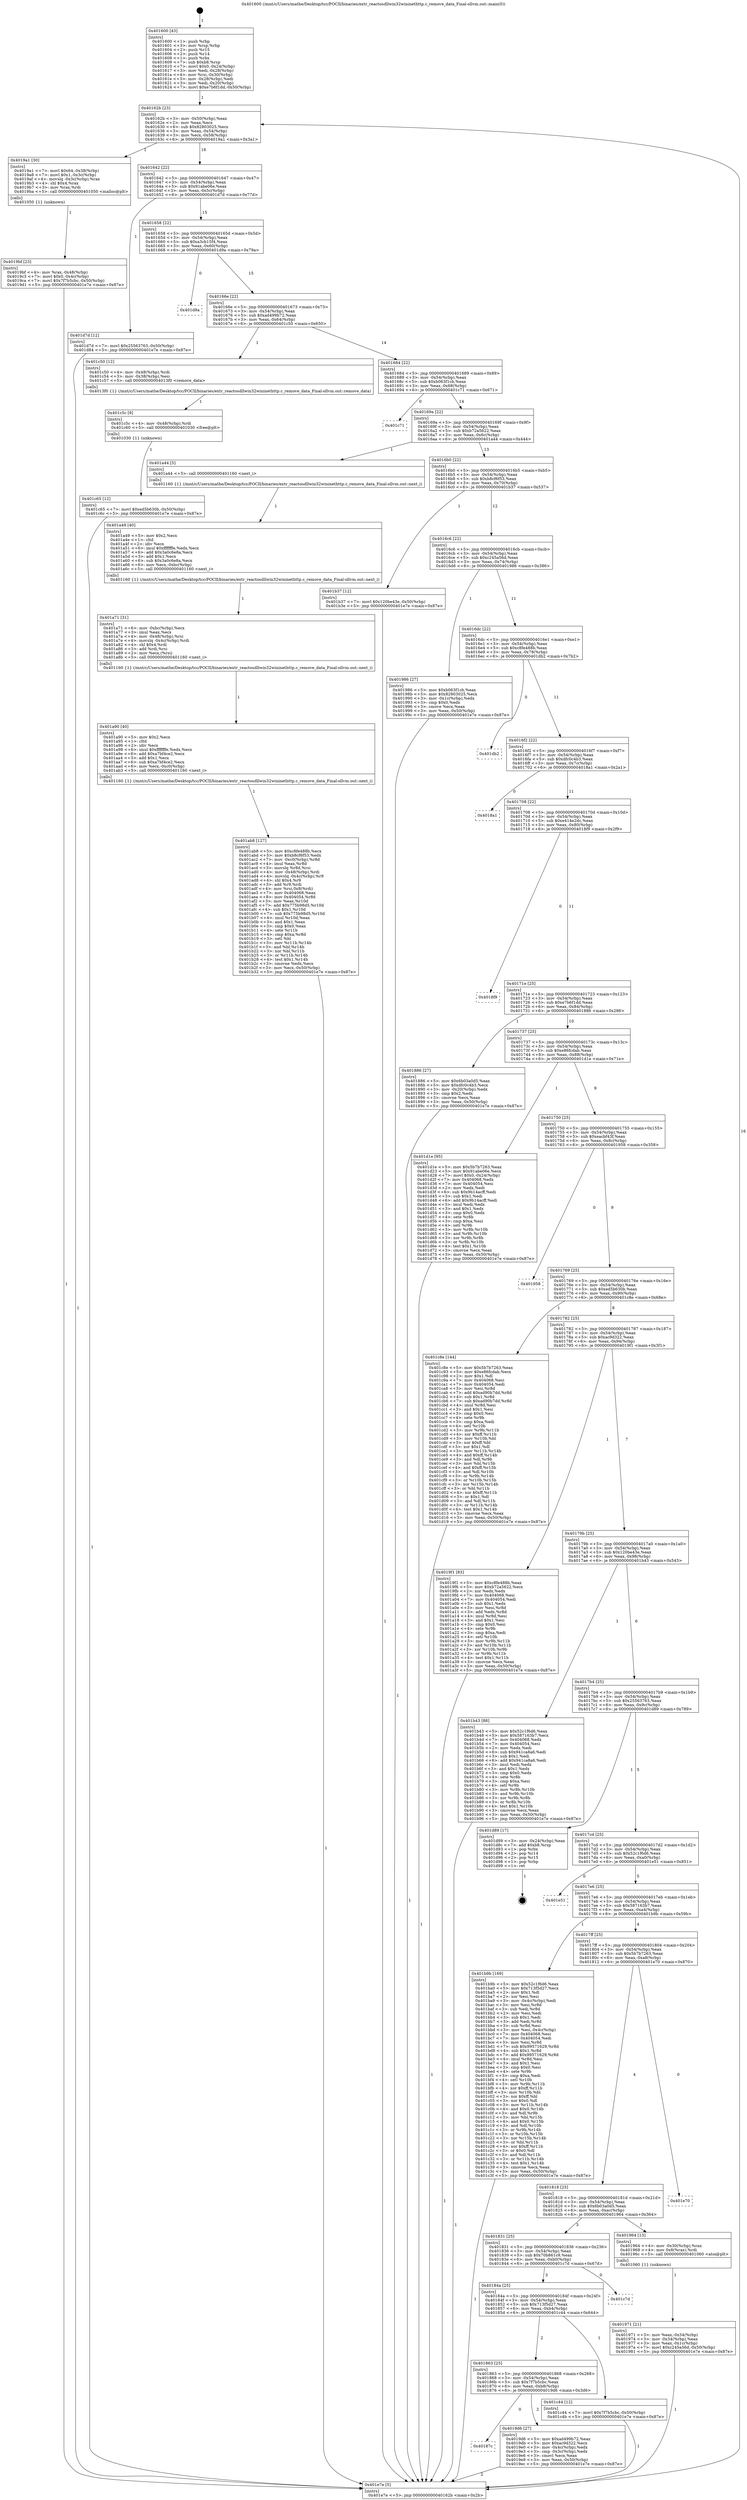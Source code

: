 digraph "0x401600" {
  label = "0x401600 (/mnt/c/Users/mathe/Desktop/tcc/POCII/binaries/extr_reactosdllwin32wininethttp.c_remove_data_Final-ollvm.out::main(0))"
  labelloc = "t"
  node[shape=record]

  Entry [label="",width=0.3,height=0.3,shape=circle,fillcolor=black,style=filled]
  "0x40162b" [label="{
     0x40162b [23]\l
     | [instrs]\l
     &nbsp;&nbsp;0x40162b \<+3\>: mov -0x50(%rbp),%eax\l
     &nbsp;&nbsp;0x40162e \<+2\>: mov %eax,%ecx\l
     &nbsp;&nbsp;0x401630 \<+6\>: sub $0x82803025,%ecx\l
     &nbsp;&nbsp;0x401636 \<+3\>: mov %eax,-0x54(%rbp)\l
     &nbsp;&nbsp;0x401639 \<+3\>: mov %ecx,-0x58(%rbp)\l
     &nbsp;&nbsp;0x40163c \<+6\>: je 00000000004019a1 \<main+0x3a1\>\l
  }"]
  "0x4019a1" [label="{
     0x4019a1 [30]\l
     | [instrs]\l
     &nbsp;&nbsp;0x4019a1 \<+7\>: movl $0x64,-0x38(%rbp)\l
     &nbsp;&nbsp;0x4019a8 \<+7\>: movl $0x1,-0x3c(%rbp)\l
     &nbsp;&nbsp;0x4019af \<+4\>: movslq -0x3c(%rbp),%rax\l
     &nbsp;&nbsp;0x4019b3 \<+4\>: shl $0x4,%rax\l
     &nbsp;&nbsp;0x4019b7 \<+3\>: mov %rax,%rdi\l
     &nbsp;&nbsp;0x4019ba \<+5\>: call 0000000000401050 \<malloc@plt\>\l
     | [calls]\l
     &nbsp;&nbsp;0x401050 \{1\} (unknown)\l
  }"]
  "0x401642" [label="{
     0x401642 [22]\l
     | [instrs]\l
     &nbsp;&nbsp;0x401642 \<+5\>: jmp 0000000000401647 \<main+0x47\>\l
     &nbsp;&nbsp;0x401647 \<+3\>: mov -0x54(%rbp),%eax\l
     &nbsp;&nbsp;0x40164a \<+5\>: sub $0x91abe06e,%eax\l
     &nbsp;&nbsp;0x40164f \<+3\>: mov %eax,-0x5c(%rbp)\l
     &nbsp;&nbsp;0x401652 \<+6\>: je 0000000000401d7d \<main+0x77d\>\l
  }"]
  Exit [label="",width=0.3,height=0.3,shape=circle,fillcolor=black,style=filled,peripheries=2]
  "0x401d7d" [label="{
     0x401d7d [12]\l
     | [instrs]\l
     &nbsp;&nbsp;0x401d7d \<+7\>: movl $0x25563763,-0x50(%rbp)\l
     &nbsp;&nbsp;0x401d84 \<+5\>: jmp 0000000000401e7e \<main+0x87e\>\l
  }"]
  "0x401658" [label="{
     0x401658 [22]\l
     | [instrs]\l
     &nbsp;&nbsp;0x401658 \<+5\>: jmp 000000000040165d \<main+0x5d\>\l
     &nbsp;&nbsp;0x40165d \<+3\>: mov -0x54(%rbp),%eax\l
     &nbsp;&nbsp;0x401660 \<+5\>: sub $0xa3cb15f4,%eax\l
     &nbsp;&nbsp;0x401665 \<+3\>: mov %eax,-0x60(%rbp)\l
     &nbsp;&nbsp;0x401668 \<+6\>: je 0000000000401d9a \<main+0x79a\>\l
  }"]
  "0x401c65" [label="{
     0x401c65 [12]\l
     | [instrs]\l
     &nbsp;&nbsp;0x401c65 \<+7\>: movl $0xed5b630b,-0x50(%rbp)\l
     &nbsp;&nbsp;0x401c6c \<+5\>: jmp 0000000000401e7e \<main+0x87e\>\l
  }"]
  "0x401d9a" [label="{
     0x401d9a\l
  }", style=dashed]
  "0x40166e" [label="{
     0x40166e [22]\l
     | [instrs]\l
     &nbsp;&nbsp;0x40166e \<+5\>: jmp 0000000000401673 \<main+0x73\>\l
     &nbsp;&nbsp;0x401673 \<+3\>: mov -0x54(%rbp),%eax\l
     &nbsp;&nbsp;0x401676 \<+5\>: sub $0xad499b72,%eax\l
     &nbsp;&nbsp;0x40167b \<+3\>: mov %eax,-0x64(%rbp)\l
     &nbsp;&nbsp;0x40167e \<+6\>: je 0000000000401c50 \<main+0x650\>\l
  }"]
  "0x401c5c" [label="{
     0x401c5c [9]\l
     | [instrs]\l
     &nbsp;&nbsp;0x401c5c \<+4\>: mov -0x48(%rbp),%rdi\l
     &nbsp;&nbsp;0x401c60 \<+5\>: call 0000000000401030 \<free@plt\>\l
     | [calls]\l
     &nbsp;&nbsp;0x401030 \{1\} (unknown)\l
  }"]
  "0x401c50" [label="{
     0x401c50 [12]\l
     | [instrs]\l
     &nbsp;&nbsp;0x401c50 \<+4\>: mov -0x48(%rbp),%rdi\l
     &nbsp;&nbsp;0x401c54 \<+3\>: mov -0x38(%rbp),%esi\l
     &nbsp;&nbsp;0x401c57 \<+5\>: call 00000000004013f0 \<remove_data\>\l
     | [calls]\l
     &nbsp;&nbsp;0x4013f0 \{1\} (/mnt/c/Users/mathe/Desktop/tcc/POCII/binaries/extr_reactosdllwin32wininethttp.c_remove_data_Final-ollvm.out::remove_data)\l
  }"]
  "0x401684" [label="{
     0x401684 [22]\l
     | [instrs]\l
     &nbsp;&nbsp;0x401684 \<+5\>: jmp 0000000000401689 \<main+0x89\>\l
     &nbsp;&nbsp;0x401689 \<+3\>: mov -0x54(%rbp),%eax\l
     &nbsp;&nbsp;0x40168c \<+5\>: sub $0xb063f1cb,%eax\l
     &nbsp;&nbsp;0x401691 \<+3\>: mov %eax,-0x68(%rbp)\l
     &nbsp;&nbsp;0x401694 \<+6\>: je 0000000000401c71 \<main+0x671\>\l
  }"]
  "0x401ab8" [label="{
     0x401ab8 [127]\l
     | [instrs]\l
     &nbsp;&nbsp;0x401ab8 \<+5\>: mov $0xc8fe488b,%ecx\l
     &nbsp;&nbsp;0x401abd \<+5\>: mov $0xb8cf6f53,%edx\l
     &nbsp;&nbsp;0x401ac2 \<+7\>: mov -0xc0(%rbp),%r8d\l
     &nbsp;&nbsp;0x401ac9 \<+4\>: imul %eax,%r8d\l
     &nbsp;&nbsp;0x401acd \<+3\>: movslq %r8d,%rsi\l
     &nbsp;&nbsp;0x401ad0 \<+4\>: mov -0x48(%rbp),%rdi\l
     &nbsp;&nbsp;0x401ad4 \<+4\>: movslq -0x4c(%rbp),%r9\l
     &nbsp;&nbsp;0x401ad8 \<+4\>: shl $0x4,%r9\l
     &nbsp;&nbsp;0x401adc \<+3\>: add %r9,%rdi\l
     &nbsp;&nbsp;0x401adf \<+4\>: mov %rsi,0x8(%rdi)\l
     &nbsp;&nbsp;0x401ae3 \<+7\>: mov 0x404068,%eax\l
     &nbsp;&nbsp;0x401aea \<+8\>: mov 0x404054,%r8d\l
     &nbsp;&nbsp;0x401af2 \<+3\>: mov %eax,%r10d\l
     &nbsp;&nbsp;0x401af5 \<+7\>: add $0x775b98d5,%r10d\l
     &nbsp;&nbsp;0x401afc \<+4\>: sub $0x1,%r10d\l
     &nbsp;&nbsp;0x401b00 \<+7\>: sub $0x775b98d5,%r10d\l
     &nbsp;&nbsp;0x401b07 \<+4\>: imul %r10d,%eax\l
     &nbsp;&nbsp;0x401b0b \<+3\>: and $0x1,%eax\l
     &nbsp;&nbsp;0x401b0e \<+3\>: cmp $0x0,%eax\l
     &nbsp;&nbsp;0x401b11 \<+4\>: sete %r11b\l
     &nbsp;&nbsp;0x401b15 \<+4\>: cmp $0xa,%r8d\l
     &nbsp;&nbsp;0x401b19 \<+3\>: setl %bl\l
     &nbsp;&nbsp;0x401b1c \<+3\>: mov %r11b,%r14b\l
     &nbsp;&nbsp;0x401b1f \<+3\>: and %bl,%r14b\l
     &nbsp;&nbsp;0x401b22 \<+3\>: xor %bl,%r11b\l
     &nbsp;&nbsp;0x401b25 \<+3\>: or %r11b,%r14b\l
     &nbsp;&nbsp;0x401b28 \<+4\>: test $0x1,%r14b\l
     &nbsp;&nbsp;0x401b2c \<+3\>: cmovne %edx,%ecx\l
     &nbsp;&nbsp;0x401b2f \<+3\>: mov %ecx,-0x50(%rbp)\l
     &nbsp;&nbsp;0x401b32 \<+5\>: jmp 0000000000401e7e \<main+0x87e\>\l
  }"]
  "0x401c71" [label="{
     0x401c71\l
  }", style=dashed]
  "0x40169a" [label="{
     0x40169a [22]\l
     | [instrs]\l
     &nbsp;&nbsp;0x40169a \<+5\>: jmp 000000000040169f \<main+0x9f\>\l
     &nbsp;&nbsp;0x40169f \<+3\>: mov -0x54(%rbp),%eax\l
     &nbsp;&nbsp;0x4016a2 \<+5\>: sub $0xb72a5622,%eax\l
     &nbsp;&nbsp;0x4016a7 \<+3\>: mov %eax,-0x6c(%rbp)\l
     &nbsp;&nbsp;0x4016aa \<+6\>: je 0000000000401a44 \<main+0x444\>\l
  }"]
  "0x401a90" [label="{
     0x401a90 [40]\l
     | [instrs]\l
     &nbsp;&nbsp;0x401a90 \<+5\>: mov $0x2,%ecx\l
     &nbsp;&nbsp;0x401a95 \<+1\>: cltd\l
     &nbsp;&nbsp;0x401a96 \<+2\>: idiv %ecx\l
     &nbsp;&nbsp;0x401a98 \<+6\>: imul $0xfffffffe,%edx,%ecx\l
     &nbsp;&nbsp;0x401a9e \<+6\>: add $0xa7bf4ce2,%ecx\l
     &nbsp;&nbsp;0x401aa4 \<+3\>: add $0x1,%ecx\l
     &nbsp;&nbsp;0x401aa7 \<+6\>: sub $0xa7bf4ce2,%ecx\l
     &nbsp;&nbsp;0x401aad \<+6\>: mov %ecx,-0xc0(%rbp)\l
     &nbsp;&nbsp;0x401ab3 \<+5\>: call 0000000000401160 \<next_i\>\l
     | [calls]\l
     &nbsp;&nbsp;0x401160 \{1\} (/mnt/c/Users/mathe/Desktop/tcc/POCII/binaries/extr_reactosdllwin32wininethttp.c_remove_data_Final-ollvm.out::next_i)\l
  }"]
  "0x401a44" [label="{
     0x401a44 [5]\l
     | [instrs]\l
     &nbsp;&nbsp;0x401a44 \<+5\>: call 0000000000401160 \<next_i\>\l
     | [calls]\l
     &nbsp;&nbsp;0x401160 \{1\} (/mnt/c/Users/mathe/Desktop/tcc/POCII/binaries/extr_reactosdllwin32wininethttp.c_remove_data_Final-ollvm.out::next_i)\l
  }"]
  "0x4016b0" [label="{
     0x4016b0 [22]\l
     | [instrs]\l
     &nbsp;&nbsp;0x4016b0 \<+5\>: jmp 00000000004016b5 \<main+0xb5\>\l
     &nbsp;&nbsp;0x4016b5 \<+3\>: mov -0x54(%rbp),%eax\l
     &nbsp;&nbsp;0x4016b8 \<+5\>: sub $0xb8cf6f53,%eax\l
     &nbsp;&nbsp;0x4016bd \<+3\>: mov %eax,-0x70(%rbp)\l
     &nbsp;&nbsp;0x4016c0 \<+6\>: je 0000000000401b37 \<main+0x537\>\l
  }"]
  "0x401a71" [label="{
     0x401a71 [31]\l
     | [instrs]\l
     &nbsp;&nbsp;0x401a71 \<+6\>: mov -0xbc(%rbp),%ecx\l
     &nbsp;&nbsp;0x401a77 \<+3\>: imul %eax,%ecx\l
     &nbsp;&nbsp;0x401a7a \<+4\>: mov -0x48(%rbp),%rsi\l
     &nbsp;&nbsp;0x401a7e \<+4\>: movslq -0x4c(%rbp),%rdi\l
     &nbsp;&nbsp;0x401a82 \<+4\>: shl $0x4,%rdi\l
     &nbsp;&nbsp;0x401a86 \<+3\>: add %rdi,%rsi\l
     &nbsp;&nbsp;0x401a89 \<+2\>: mov %ecx,(%rsi)\l
     &nbsp;&nbsp;0x401a8b \<+5\>: call 0000000000401160 \<next_i\>\l
     | [calls]\l
     &nbsp;&nbsp;0x401160 \{1\} (/mnt/c/Users/mathe/Desktop/tcc/POCII/binaries/extr_reactosdllwin32wininethttp.c_remove_data_Final-ollvm.out::next_i)\l
  }"]
  "0x401b37" [label="{
     0x401b37 [12]\l
     | [instrs]\l
     &nbsp;&nbsp;0x401b37 \<+7\>: movl $0x120be43e,-0x50(%rbp)\l
     &nbsp;&nbsp;0x401b3e \<+5\>: jmp 0000000000401e7e \<main+0x87e\>\l
  }"]
  "0x4016c6" [label="{
     0x4016c6 [22]\l
     | [instrs]\l
     &nbsp;&nbsp;0x4016c6 \<+5\>: jmp 00000000004016cb \<main+0xcb\>\l
     &nbsp;&nbsp;0x4016cb \<+3\>: mov -0x54(%rbp),%eax\l
     &nbsp;&nbsp;0x4016ce \<+5\>: sub $0xc245a56d,%eax\l
     &nbsp;&nbsp;0x4016d3 \<+3\>: mov %eax,-0x74(%rbp)\l
     &nbsp;&nbsp;0x4016d6 \<+6\>: je 0000000000401986 \<main+0x386\>\l
  }"]
  "0x401a49" [label="{
     0x401a49 [40]\l
     | [instrs]\l
     &nbsp;&nbsp;0x401a49 \<+5\>: mov $0x2,%ecx\l
     &nbsp;&nbsp;0x401a4e \<+1\>: cltd\l
     &nbsp;&nbsp;0x401a4f \<+2\>: idiv %ecx\l
     &nbsp;&nbsp;0x401a51 \<+6\>: imul $0xfffffffe,%edx,%ecx\l
     &nbsp;&nbsp;0x401a57 \<+6\>: add $0x3a0c6e8a,%ecx\l
     &nbsp;&nbsp;0x401a5d \<+3\>: add $0x1,%ecx\l
     &nbsp;&nbsp;0x401a60 \<+6\>: sub $0x3a0c6e8a,%ecx\l
     &nbsp;&nbsp;0x401a66 \<+6\>: mov %ecx,-0xbc(%rbp)\l
     &nbsp;&nbsp;0x401a6c \<+5\>: call 0000000000401160 \<next_i\>\l
     | [calls]\l
     &nbsp;&nbsp;0x401160 \{1\} (/mnt/c/Users/mathe/Desktop/tcc/POCII/binaries/extr_reactosdllwin32wininethttp.c_remove_data_Final-ollvm.out::next_i)\l
  }"]
  "0x401986" [label="{
     0x401986 [27]\l
     | [instrs]\l
     &nbsp;&nbsp;0x401986 \<+5\>: mov $0xb063f1cb,%eax\l
     &nbsp;&nbsp;0x40198b \<+5\>: mov $0x82803025,%ecx\l
     &nbsp;&nbsp;0x401990 \<+3\>: mov -0x1c(%rbp),%edx\l
     &nbsp;&nbsp;0x401993 \<+3\>: cmp $0x0,%edx\l
     &nbsp;&nbsp;0x401996 \<+3\>: cmove %ecx,%eax\l
     &nbsp;&nbsp;0x401999 \<+3\>: mov %eax,-0x50(%rbp)\l
     &nbsp;&nbsp;0x40199c \<+5\>: jmp 0000000000401e7e \<main+0x87e\>\l
  }"]
  "0x4016dc" [label="{
     0x4016dc [22]\l
     | [instrs]\l
     &nbsp;&nbsp;0x4016dc \<+5\>: jmp 00000000004016e1 \<main+0xe1\>\l
     &nbsp;&nbsp;0x4016e1 \<+3\>: mov -0x54(%rbp),%eax\l
     &nbsp;&nbsp;0x4016e4 \<+5\>: sub $0xc8fe488b,%eax\l
     &nbsp;&nbsp;0x4016e9 \<+3\>: mov %eax,-0x78(%rbp)\l
     &nbsp;&nbsp;0x4016ec \<+6\>: je 0000000000401db2 \<main+0x7b2\>\l
  }"]
  "0x40187c" [label="{
     0x40187c\l
  }", style=dashed]
  "0x401db2" [label="{
     0x401db2\l
  }", style=dashed]
  "0x4016f2" [label="{
     0x4016f2 [22]\l
     | [instrs]\l
     &nbsp;&nbsp;0x4016f2 \<+5\>: jmp 00000000004016f7 \<main+0xf7\>\l
     &nbsp;&nbsp;0x4016f7 \<+3\>: mov -0x54(%rbp),%eax\l
     &nbsp;&nbsp;0x4016fa \<+5\>: sub $0xdfc0c4b3,%eax\l
     &nbsp;&nbsp;0x4016ff \<+3\>: mov %eax,-0x7c(%rbp)\l
     &nbsp;&nbsp;0x401702 \<+6\>: je 00000000004018a1 \<main+0x2a1\>\l
  }"]
  "0x4019d6" [label="{
     0x4019d6 [27]\l
     | [instrs]\l
     &nbsp;&nbsp;0x4019d6 \<+5\>: mov $0xad499b72,%eax\l
     &nbsp;&nbsp;0x4019db \<+5\>: mov $0xac9d322,%ecx\l
     &nbsp;&nbsp;0x4019e0 \<+3\>: mov -0x4c(%rbp),%edx\l
     &nbsp;&nbsp;0x4019e3 \<+3\>: cmp -0x3c(%rbp),%edx\l
     &nbsp;&nbsp;0x4019e6 \<+3\>: cmovl %ecx,%eax\l
     &nbsp;&nbsp;0x4019e9 \<+3\>: mov %eax,-0x50(%rbp)\l
     &nbsp;&nbsp;0x4019ec \<+5\>: jmp 0000000000401e7e \<main+0x87e\>\l
  }"]
  "0x4018a1" [label="{
     0x4018a1\l
  }", style=dashed]
  "0x401708" [label="{
     0x401708 [22]\l
     | [instrs]\l
     &nbsp;&nbsp;0x401708 \<+5\>: jmp 000000000040170d \<main+0x10d\>\l
     &nbsp;&nbsp;0x40170d \<+3\>: mov -0x54(%rbp),%eax\l
     &nbsp;&nbsp;0x401710 \<+5\>: sub $0xe414e2dc,%eax\l
     &nbsp;&nbsp;0x401715 \<+3\>: mov %eax,-0x80(%rbp)\l
     &nbsp;&nbsp;0x401718 \<+6\>: je 00000000004018f9 \<main+0x2f9\>\l
  }"]
  "0x401863" [label="{
     0x401863 [25]\l
     | [instrs]\l
     &nbsp;&nbsp;0x401863 \<+5\>: jmp 0000000000401868 \<main+0x268\>\l
     &nbsp;&nbsp;0x401868 \<+3\>: mov -0x54(%rbp),%eax\l
     &nbsp;&nbsp;0x40186b \<+5\>: sub $0x7f7b5cbc,%eax\l
     &nbsp;&nbsp;0x401870 \<+6\>: mov %eax,-0xb8(%rbp)\l
     &nbsp;&nbsp;0x401876 \<+6\>: je 00000000004019d6 \<main+0x3d6\>\l
  }"]
  "0x4018f9" [label="{
     0x4018f9\l
  }", style=dashed]
  "0x40171e" [label="{
     0x40171e [25]\l
     | [instrs]\l
     &nbsp;&nbsp;0x40171e \<+5\>: jmp 0000000000401723 \<main+0x123\>\l
     &nbsp;&nbsp;0x401723 \<+3\>: mov -0x54(%rbp),%eax\l
     &nbsp;&nbsp;0x401726 \<+5\>: sub $0xe7b6f1dd,%eax\l
     &nbsp;&nbsp;0x40172b \<+6\>: mov %eax,-0x84(%rbp)\l
     &nbsp;&nbsp;0x401731 \<+6\>: je 0000000000401886 \<main+0x286\>\l
  }"]
  "0x401c44" [label="{
     0x401c44 [12]\l
     | [instrs]\l
     &nbsp;&nbsp;0x401c44 \<+7\>: movl $0x7f7b5cbc,-0x50(%rbp)\l
     &nbsp;&nbsp;0x401c4b \<+5\>: jmp 0000000000401e7e \<main+0x87e\>\l
  }"]
  "0x401886" [label="{
     0x401886 [27]\l
     | [instrs]\l
     &nbsp;&nbsp;0x401886 \<+5\>: mov $0x6b03a0d5,%eax\l
     &nbsp;&nbsp;0x40188b \<+5\>: mov $0xdfc0c4b3,%ecx\l
     &nbsp;&nbsp;0x401890 \<+3\>: mov -0x20(%rbp),%edx\l
     &nbsp;&nbsp;0x401893 \<+3\>: cmp $0x2,%edx\l
     &nbsp;&nbsp;0x401896 \<+3\>: cmovne %ecx,%eax\l
     &nbsp;&nbsp;0x401899 \<+3\>: mov %eax,-0x50(%rbp)\l
     &nbsp;&nbsp;0x40189c \<+5\>: jmp 0000000000401e7e \<main+0x87e\>\l
  }"]
  "0x401737" [label="{
     0x401737 [25]\l
     | [instrs]\l
     &nbsp;&nbsp;0x401737 \<+5\>: jmp 000000000040173c \<main+0x13c\>\l
     &nbsp;&nbsp;0x40173c \<+3\>: mov -0x54(%rbp),%eax\l
     &nbsp;&nbsp;0x40173f \<+5\>: sub $0xe86fcdab,%eax\l
     &nbsp;&nbsp;0x401744 \<+6\>: mov %eax,-0x88(%rbp)\l
     &nbsp;&nbsp;0x40174a \<+6\>: je 0000000000401d1e \<main+0x71e\>\l
  }"]
  "0x401e7e" [label="{
     0x401e7e [5]\l
     | [instrs]\l
     &nbsp;&nbsp;0x401e7e \<+5\>: jmp 000000000040162b \<main+0x2b\>\l
  }"]
  "0x401600" [label="{
     0x401600 [43]\l
     | [instrs]\l
     &nbsp;&nbsp;0x401600 \<+1\>: push %rbp\l
     &nbsp;&nbsp;0x401601 \<+3\>: mov %rsp,%rbp\l
     &nbsp;&nbsp;0x401604 \<+2\>: push %r15\l
     &nbsp;&nbsp;0x401606 \<+2\>: push %r14\l
     &nbsp;&nbsp;0x401608 \<+1\>: push %rbx\l
     &nbsp;&nbsp;0x401609 \<+7\>: sub $0xb8,%rsp\l
     &nbsp;&nbsp;0x401610 \<+7\>: movl $0x0,-0x24(%rbp)\l
     &nbsp;&nbsp;0x401617 \<+3\>: mov %edi,-0x28(%rbp)\l
     &nbsp;&nbsp;0x40161a \<+4\>: mov %rsi,-0x30(%rbp)\l
     &nbsp;&nbsp;0x40161e \<+3\>: mov -0x28(%rbp),%edi\l
     &nbsp;&nbsp;0x401621 \<+3\>: mov %edi,-0x20(%rbp)\l
     &nbsp;&nbsp;0x401624 \<+7\>: movl $0xe7b6f1dd,-0x50(%rbp)\l
  }"]
  "0x40184a" [label="{
     0x40184a [25]\l
     | [instrs]\l
     &nbsp;&nbsp;0x40184a \<+5\>: jmp 000000000040184f \<main+0x24f\>\l
     &nbsp;&nbsp;0x40184f \<+3\>: mov -0x54(%rbp),%eax\l
     &nbsp;&nbsp;0x401852 \<+5\>: sub $0x713f5d27,%eax\l
     &nbsp;&nbsp;0x401857 \<+6\>: mov %eax,-0xb4(%rbp)\l
     &nbsp;&nbsp;0x40185d \<+6\>: je 0000000000401c44 \<main+0x644\>\l
  }"]
  "0x401d1e" [label="{
     0x401d1e [95]\l
     | [instrs]\l
     &nbsp;&nbsp;0x401d1e \<+5\>: mov $0x5b7b7263,%eax\l
     &nbsp;&nbsp;0x401d23 \<+5\>: mov $0x91abe06e,%ecx\l
     &nbsp;&nbsp;0x401d28 \<+7\>: movl $0x0,-0x24(%rbp)\l
     &nbsp;&nbsp;0x401d2f \<+7\>: mov 0x404068,%edx\l
     &nbsp;&nbsp;0x401d36 \<+7\>: mov 0x404054,%esi\l
     &nbsp;&nbsp;0x401d3d \<+2\>: mov %edx,%edi\l
     &nbsp;&nbsp;0x401d3f \<+6\>: sub $0x9b14acff,%edi\l
     &nbsp;&nbsp;0x401d45 \<+3\>: sub $0x1,%edi\l
     &nbsp;&nbsp;0x401d48 \<+6\>: add $0x9b14acff,%edi\l
     &nbsp;&nbsp;0x401d4e \<+3\>: imul %edi,%edx\l
     &nbsp;&nbsp;0x401d51 \<+3\>: and $0x1,%edx\l
     &nbsp;&nbsp;0x401d54 \<+3\>: cmp $0x0,%edx\l
     &nbsp;&nbsp;0x401d57 \<+4\>: sete %r8b\l
     &nbsp;&nbsp;0x401d5b \<+3\>: cmp $0xa,%esi\l
     &nbsp;&nbsp;0x401d5e \<+4\>: setl %r9b\l
     &nbsp;&nbsp;0x401d62 \<+3\>: mov %r8b,%r10b\l
     &nbsp;&nbsp;0x401d65 \<+3\>: and %r9b,%r10b\l
     &nbsp;&nbsp;0x401d68 \<+3\>: xor %r9b,%r8b\l
     &nbsp;&nbsp;0x401d6b \<+3\>: or %r8b,%r10b\l
     &nbsp;&nbsp;0x401d6e \<+4\>: test $0x1,%r10b\l
     &nbsp;&nbsp;0x401d72 \<+3\>: cmovne %ecx,%eax\l
     &nbsp;&nbsp;0x401d75 \<+3\>: mov %eax,-0x50(%rbp)\l
     &nbsp;&nbsp;0x401d78 \<+5\>: jmp 0000000000401e7e \<main+0x87e\>\l
  }"]
  "0x401750" [label="{
     0x401750 [25]\l
     | [instrs]\l
     &nbsp;&nbsp;0x401750 \<+5\>: jmp 0000000000401755 \<main+0x155\>\l
     &nbsp;&nbsp;0x401755 \<+3\>: mov -0x54(%rbp),%eax\l
     &nbsp;&nbsp;0x401758 \<+5\>: sub $0xeacbf43f,%eax\l
     &nbsp;&nbsp;0x40175d \<+6\>: mov %eax,-0x8c(%rbp)\l
     &nbsp;&nbsp;0x401763 \<+6\>: je 0000000000401958 \<main+0x358\>\l
  }"]
  "0x401c7d" [label="{
     0x401c7d\l
  }", style=dashed]
  "0x401958" [label="{
     0x401958\l
  }", style=dashed]
  "0x401769" [label="{
     0x401769 [25]\l
     | [instrs]\l
     &nbsp;&nbsp;0x401769 \<+5\>: jmp 000000000040176e \<main+0x16e\>\l
     &nbsp;&nbsp;0x40176e \<+3\>: mov -0x54(%rbp),%eax\l
     &nbsp;&nbsp;0x401771 \<+5\>: sub $0xed5b630b,%eax\l
     &nbsp;&nbsp;0x401776 \<+6\>: mov %eax,-0x90(%rbp)\l
     &nbsp;&nbsp;0x40177c \<+6\>: je 0000000000401c8e \<main+0x68e\>\l
  }"]
  "0x4019bf" [label="{
     0x4019bf [23]\l
     | [instrs]\l
     &nbsp;&nbsp;0x4019bf \<+4\>: mov %rax,-0x48(%rbp)\l
     &nbsp;&nbsp;0x4019c3 \<+7\>: movl $0x0,-0x4c(%rbp)\l
     &nbsp;&nbsp;0x4019ca \<+7\>: movl $0x7f7b5cbc,-0x50(%rbp)\l
     &nbsp;&nbsp;0x4019d1 \<+5\>: jmp 0000000000401e7e \<main+0x87e\>\l
  }"]
  "0x401c8e" [label="{
     0x401c8e [144]\l
     | [instrs]\l
     &nbsp;&nbsp;0x401c8e \<+5\>: mov $0x5b7b7263,%eax\l
     &nbsp;&nbsp;0x401c93 \<+5\>: mov $0xe86fcdab,%ecx\l
     &nbsp;&nbsp;0x401c98 \<+2\>: mov $0x1,%dl\l
     &nbsp;&nbsp;0x401c9a \<+7\>: mov 0x404068,%esi\l
     &nbsp;&nbsp;0x401ca1 \<+7\>: mov 0x404054,%edi\l
     &nbsp;&nbsp;0x401ca8 \<+3\>: mov %esi,%r8d\l
     &nbsp;&nbsp;0x401cab \<+7\>: add $0xad90b7dd,%r8d\l
     &nbsp;&nbsp;0x401cb2 \<+4\>: sub $0x1,%r8d\l
     &nbsp;&nbsp;0x401cb6 \<+7\>: sub $0xad90b7dd,%r8d\l
     &nbsp;&nbsp;0x401cbd \<+4\>: imul %r8d,%esi\l
     &nbsp;&nbsp;0x401cc1 \<+3\>: and $0x1,%esi\l
     &nbsp;&nbsp;0x401cc4 \<+3\>: cmp $0x0,%esi\l
     &nbsp;&nbsp;0x401cc7 \<+4\>: sete %r9b\l
     &nbsp;&nbsp;0x401ccb \<+3\>: cmp $0xa,%edi\l
     &nbsp;&nbsp;0x401cce \<+4\>: setl %r10b\l
     &nbsp;&nbsp;0x401cd2 \<+3\>: mov %r9b,%r11b\l
     &nbsp;&nbsp;0x401cd5 \<+4\>: xor $0xff,%r11b\l
     &nbsp;&nbsp;0x401cd9 \<+3\>: mov %r10b,%bl\l
     &nbsp;&nbsp;0x401cdc \<+3\>: xor $0xff,%bl\l
     &nbsp;&nbsp;0x401cdf \<+3\>: xor $0x1,%dl\l
     &nbsp;&nbsp;0x401ce2 \<+3\>: mov %r11b,%r14b\l
     &nbsp;&nbsp;0x401ce5 \<+4\>: and $0xff,%r14b\l
     &nbsp;&nbsp;0x401ce9 \<+3\>: and %dl,%r9b\l
     &nbsp;&nbsp;0x401cec \<+3\>: mov %bl,%r15b\l
     &nbsp;&nbsp;0x401cef \<+4\>: and $0xff,%r15b\l
     &nbsp;&nbsp;0x401cf3 \<+3\>: and %dl,%r10b\l
     &nbsp;&nbsp;0x401cf6 \<+3\>: or %r9b,%r14b\l
     &nbsp;&nbsp;0x401cf9 \<+3\>: or %r10b,%r15b\l
     &nbsp;&nbsp;0x401cfc \<+3\>: xor %r15b,%r14b\l
     &nbsp;&nbsp;0x401cff \<+3\>: or %bl,%r11b\l
     &nbsp;&nbsp;0x401d02 \<+4\>: xor $0xff,%r11b\l
     &nbsp;&nbsp;0x401d06 \<+3\>: or $0x1,%dl\l
     &nbsp;&nbsp;0x401d09 \<+3\>: and %dl,%r11b\l
     &nbsp;&nbsp;0x401d0c \<+3\>: or %r11b,%r14b\l
     &nbsp;&nbsp;0x401d0f \<+4\>: test $0x1,%r14b\l
     &nbsp;&nbsp;0x401d13 \<+3\>: cmovne %ecx,%eax\l
     &nbsp;&nbsp;0x401d16 \<+3\>: mov %eax,-0x50(%rbp)\l
     &nbsp;&nbsp;0x401d19 \<+5\>: jmp 0000000000401e7e \<main+0x87e\>\l
  }"]
  "0x401782" [label="{
     0x401782 [25]\l
     | [instrs]\l
     &nbsp;&nbsp;0x401782 \<+5\>: jmp 0000000000401787 \<main+0x187\>\l
     &nbsp;&nbsp;0x401787 \<+3\>: mov -0x54(%rbp),%eax\l
     &nbsp;&nbsp;0x40178a \<+5\>: sub $0xac9d322,%eax\l
     &nbsp;&nbsp;0x40178f \<+6\>: mov %eax,-0x94(%rbp)\l
     &nbsp;&nbsp;0x401795 \<+6\>: je 00000000004019f1 \<main+0x3f1\>\l
  }"]
  "0x401971" [label="{
     0x401971 [21]\l
     | [instrs]\l
     &nbsp;&nbsp;0x401971 \<+3\>: mov %eax,-0x34(%rbp)\l
     &nbsp;&nbsp;0x401974 \<+3\>: mov -0x34(%rbp),%eax\l
     &nbsp;&nbsp;0x401977 \<+3\>: mov %eax,-0x1c(%rbp)\l
     &nbsp;&nbsp;0x40197a \<+7\>: movl $0xc245a56d,-0x50(%rbp)\l
     &nbsp;&nbsp;0x401981 \<+5\>: jmp 0000000000401e7e \<main+0x87e\>\l
  }"]
  "0x4019f1" [label="{
     0x4019f1 [83]\l
     | [instrs]\l
     &nbsp;&nbsp;0x4019f1 \<+5\>: mov $0xc8fe488b,%eax\l
     &nbsp;&nbsp;0x4019f6 \<+5\>: mov $0xb72a5622,%ecx\l
     &nbsp;&nbsp;0x4019fb \<+2\>: xor %edx,%edx\l
     &nbsp;&nbsp;0x4019fd \<+7\>: mov 0x404068,%esi\l
     &nbsp;&nbsp;0x401a04 \<+7\>: mov 0x404054,%edi\l
     &nbsp;&nbsp;0x401a0b \<+3\>: sub $0x1,%edx\l
     &nbsp;&nbsp;0x401a0e \<+3\>: mov %esi,%r8d\l
     &nbsp;&nbsp;0x401a11 \<+3\>: add %edx,%r8d\l
     &nbsp;&nbsp;0x401a14 \<+4\>: imul %r8d,%esi\l
     &nbsp;&nbsp;0x401a18 \<+3\>: and $0x1,%esi\l
     &nbsp;&nbsp;0x401a1b \<+3\>: cmp $0x0,%esi\l
     &nbsp;&nbsp;0x401a1e \<+4\>: sete %r9b\l
     &nbsp;&nbsp;0x401a22 \<+3\>: cmp $0xa,%edi\l
     &nbsp;&nbsp;0x401a25 \<+4\>: setl %r10b\l
     &nbsp;&nbsp;0x401a29 \<+3\>: mov %r9b,%r11b\l
     &nbsp;&nbsp;0x401a2c \<+3\>: and %r10b,%r11b\l
     &nbsp;&nbsp;0x401a2f \<+3\>: xor %r10b,%r9b\l
     &nbsp;&nbsp;0x401a32 \<+3\>: or %r9b,%r11b\l
     &nbsp;&nbsp;0x401a35 \<+4\>: test $0x1,%r11b\l
     &nbsp;&nbsp;0x401a39 \<+3\>: cmovne %ecx,%eax\l
     &nbsp;&nbsp;0x401a3c \<+3\>: mov %eax,-0x50(%rbp)\l
     &nbsp;&nbsp;0x401a3f \<+5\>: jmp 0000000000401e7e \<main+0x87e\>\l
  }"]
  "0x40179b" [label="{
     0x40179b [25]\l
     | [instrs]\l
     &nbsp;&nbsp;0x40179b \<+5\>: jmp 00000000004017a0 \<main+0x1a0\>\l
     &nbsp;&nbsp;0x4017a0 \<+3\>: mov -0x54(%rbp),%eax\l
     &nbsp;&nbsp;0x4017a3 \<+5\>: sub $0x120be43e,%eax\l
     &nbsp;&nbsp;0x4017a8 \<+6\>: mov %eax,-0x98(%rbp)\l
     &nbsp;&nbsp;0x4017ae \<+6\>: je 0000000000401b43 \<main+0x543\>\l
  }"]
  "0x401831" [label="{
     0x401831 [25]\l
     | [instrs]\l
     &nbsp;&nbsp;0x401831 \<+5\>: jmp 0000000000401836 \<main+0x236\>\l
     &nbsp;&nbsp;0x401836 \<+3\>: mov -0x54(%rbp),%eax\l
     &nbsp;&nbsp;0x401839 \<+5\>: sub $0x70b861c9,%eax\l
     &nbsp;&nbsp;0x40183e \<+6\>: mov %eax,-0xb0(%rbp)\l
     &nbsp;&nbsp;0x401844 \<+6\>: je 0000000000401c7d \<main+0x67d\>\l
  }"]
  "0x401b43" [label="{
     0x401b43 [88]\l
     | [instrs]\l
     &nbsp;&nbsp;0x401b43 \<+5\>: mov $0x52c1f6d6,%eax\l
     &nbsp;&nbsp;0x401b48 \<+5\>: mov $0x587163b7,%ecx\l
     &nbsp;&nbsp;0x401b4d \<+7\>: mov 0x404068,%edx\l
     &nbsp;&nbsp;0x401b54 \<+7\>: mov 0x404054,%esi\l
     &nbsp;&nbsp;0x401b5b \<+2\>: mov %edx,%edi\l
     &nbsp;&nbsp;0x401b5d \<+6\>: sub $0x941ca8a6,%edi\l
     &nbsp;&nbsp;0x401b63 \<+3\>: sub $0x1,%edi\l
     &nbsp;&nbsp;0x401b66 \<+6\>: add $0x941ca8a6,%edi\l
     &nbsp;&nbsp;0x401b6c \<+3\>: imul %edi,%edx\l
     &nbsp;&nbsp;0x401b6f \<+3\>: and $0x1,%edx\l
     &nbsp;&nbsp;0x401b72 \<+3\>: cmp $0x0,%edx\l
     &nbsp;&nbsp;0x401b75 \<+4\>: sete %r8b\l
     &nbsp;&nbsp;0x401b79 \<+3\>: cmp $0xa,%esi\l
     &nbsp;&nbsp;0x401b7c \<+4\>: setl %r9b\l
     &nbsp;&nbsp;0x401b80 \<+3\>: mov %r8b,%r10b\l
     &nbsp;&nbsp;0x401b83 \<+3\>: and %r9b,%r10b\l
     &nbsp;&nbsp;0x401b86 \<+3\>: xor %r9b,%r8b\l
     &nbsp;&nbsp;0x401b89 \<+3\>: or %r8b,%r10b\l
     &nbsp;&nbsp;0x401b8c \<+4\>: test $0x1,%r10b\l
     &nbsp;&nbsp;0x401b90 \<+3\>: cmovne %ecx,%eax\l
     &nbsp;&nbsp;0x401b93 \<+3\>: mov %eax,-0x50(%rbp)\l
     &nbsp;&nbsp;0x401b96 \<+5\>: jmp 0000000000401e7e \<main+0x87e\>\l
  }"]
  "0x4017b4" [label="{
     0x4017b4 [25]\l
     | [instrs]\l
     &nbsp;&nbsp;0x4017b4 \<+5\>: jmp 00000000004017b9 \<main+0x1b9\>\l
     &nbsp;&nbsp;0x4017b9 \<+3\>: mov -0x54(%rbp),%eax\l
     &nbsp;&nbsp;0x4017bc \<+5\>: sub $0x25563763,%eax\l
     &nbsp;&nbsp;0x4017c1 \<+6\>: mov %eax,-0x9c(%rbp)\l
     &nbsp;&nbsp;0x4017c7 \<+6\>: je 0000000000401d89 \<main+0x789\>\l
  }"]
  "0x401964" [label="{
     0x401964 [13]\l
     | [instrs]\l
     &nbsp;&nbsp;0x401964 \<+4\>: mov -0x30(%rbp),%rax\l
     &nbsp;&nbsp;0x401968 \<+4\>: mov 0x8(%rax),%rdi\l
     &nbsp;&nbsp;0x40196c \<+5\>: call 0000000000401060 \<atoi@plt\>\l
     | [calls]\l
     &nbsp;&nbsp;0x401060 \{1\} (unknown)\l
  }"]
  "0x401d89" [label="{
     0x401d89 [17]\l
     | [instrs]\l
     &nbsp;&nbsp;0x401d89 \<+3\>: mov -0x24(%rbp),%eax\l
     &nbsp;&nbsp;0x401d8c \<+7\>: add $0xb8,%rsp\l
     &nbsp;&nbsp;0x401d93 \<+1\>: pop %rbx\l
     &nbsp;&nbsp;0x401d94 \<+2\>: pop %r14\l
     &nbsp;&nbsp;0x401d96 \<+2\>: pop %r15\l
     &nbsp;&nbsp;0x401d98 \<+1\>: pop %rbp\l
     &nbsp;&nbsp;0x401d99 \<+1\>: ret\l
  }"]
  "0x4017cd" [label="{
     0x4017cd [25]\l
     | [instrs]\l
     &nbsp;&nbsp;0x4017cd \<+5\>: jmp 00000000004017d2 \<main+0x1d2\>\l
     &nbsp;&nbsp;0x4017d2 \<+3\>: mov -0x54(%rbp),%eax\l
     &nbsp;&nbsp;0x4017d5 \<+5\>: sub $0x52c1f6d6,%eax\l
     &nbsp;&nbsp;0x4017da \<+6\>: mov %eax,-0xa0(%rbp)\l
     &nbsp;&nbsp;0x4017e0 \<+6\>: je 0000000000401e51 \<main+0x851\>\l
  }"]
  "0x401818" [label="{
     0x401818 [25]\l
     | [instrs]\l
     &nbsp;&nbsp;0x401818 \<+5\>: jmp 000000000040181d \<main+0x21d\>\l
     &nbsp;&nbsp;0x40181d \<+3\>: mov -0x54(%rbp),%eax\l
     &nbsp;&nbsp;0x401820 \<+5\>: sub $0x6b03a0d5,%eax\l
     &nbsp;&nbsp;0x401825 \<+6\>: mov %eax,-0xac(%rbp)\l
     &nbsp;&nbsp;0x40182b \<+6\>: je 0000000000401964 \<main+0x364\>\l
  }"]
  "0x401e51" [label="{
     0x401e51\l
  }", style=dashed]
  "0x4017e6" [label="{
     0x4017e6 [25]\l
     | [instrs]\l
     &nbsp;&nbsp;0x4017e6 \<+5\>: jmp 00000000004017eb \<main+0x1eb\>\l
     &nbsp;&nbsp;0x4017eb \<+3\>: mov -0x54(%rbp),%eax\l
     &nbsp;&nbsp;0x4017ee \<+5\>: sub $0x587163b7,%eax\l
     &nbsp;&nbsp;0x4017f3 \<+6\>: mov %eax,-0xa4(%rbp)\l
     &nbsp;&nbsp;0x4017f9 \<+6\>: je 0000000000401b9b \<main+0x59b\>\l
  }"]
  "0x401e70" [label="{
     0x401e70\l
  }", style=dashed]
  "0x401b9b" [label="{
     0x401b9b [169]\l
     | [instrs]\l
     &nbsp;&nbsp;0x401b9b \<+5\>: mov $0x52c1f6d6,%eax\l
     &nbsp;&nbsp;0x401ba0 \<+5\>: mov $0x713f5d27,%ecx\l
     &nbsp;&nbsp;0x401ba5 \<+2\>: mov $0x1,%dl\l
     &nbsp;&nbsp;0x401ba7 \<+2\>: xor %esi,%esi\l
     &nbsp;&nbsp;0x401ba9 \<+3\>: mov -0x4c(%rbp),%edi\l
     &nbsp;&nbsp;0x401bac \<+3\>: mov %esi,%r8d\l
     &nbsp;&nbsp;0x401baf \<+3\>: sub %edi,%r8d\l
     &nbsp;&nbsp;0x401bb2 \<+2\>: mov %esi,%edi\l
     &nbsp;&nbsp;0x401bb4 \<+3\>: sub $0x1,%edi\l
     &nbsp;&nbsp;0x401bb7 \<+3\>: add %edi,%r8d\l
     &nbsp;&nbsp;0x401bba \<+3\>: sub %r8d,%esi\l
     &nbsp;&nbsp;0x401bbd \<+3\>: mov %esi,-0x4c(%rbp)\l
     &nbsp;&nbsp;0x401bc0 \<+7\>: mov 0x404068,%esi\l
     &nbsp;&nbsp;0x401bc7 \<+7\>: mov 0x404054,%edi\l
     &nbsp;&nbsp;0x401bce \<+3\>: mov %esi,%r8d\l
     &nbsp;&nbsp;0x401bd1 \<+7\>: sub $0x99571629,%r8d\l
     &nbsp;&nbsp;0x401bd8 \<+4\>: sub $0x1,%r8d\l
     &nbsp;&nbsp;0x401bdc \<+7\>: add $0x99571629,%r8d\l
     &nbsp;&nbsp;0x401be3 \<+4\>: imul %r8d,%esi\l
     &nbsp;&nbsp;0x401be7 \<+3\>: and $0x1,%esi\l
     &nbsp;&nbsp;0x401bea \<+3\>: cmp $0x0,%esi\l
     &nbsp;&nbsp;0x401bed \<+4\>: sete %r9b\l
     &nbsp;&nbsp;0x401bf1 \<+3\>: cmp $0xa,%edi\l
     &nbsp;&nbsp;0x401bf4 \<+4\>: setl %r10b\l
     &nbsp;&nbsp;0x401bf8 \<+3\>: mov %r9b,%r11b\l
     &nbsp;&nbsp;0x401bfb \<+4\>: xor $0xff,%r11b\l
     &nbsp;&nbsp;0x401bff \<+3\>: mov %r10b,%bl\l
     &nbsp;&nbsp;0x401c02 \<+3\>: xor $0xff,%bl\l
     &nbsp;&nbsp;0x401c05 \<+3\>: xor $0x0,%dl\l
     &nbsp;&nbsp;0x401c08 \<+3\>: mov %r11b,%r14b\l
     &nbsp;&nbsp;0x401c0b \<+4\>: and $0x0,%r14b\l
     &nbsp;&nbsp;0x401c0f \<+3\>: and %dl,%r9b\l
     &nbsp;&nbsp;0x401c12 \<+3\>: mov %bl,%r15b\l
     &nbsp;&nbsp;0x401c15 \<+4\>: and $0x0,%r15b\l
     &nbsp;&nbsp;0x401c19 \<+3\>: and %dl,%r10b\l
     &nbsp;&nbsp;0x401c1c \<+3\>: or %r9b,%r14b\l
     &nbsp;&nbsp;0x401c1f \<+3\>: or %r10b,%r15b\l
     &nbsp;&nbsp;0x401c22 \<+3\>: xor %r15b,%r14b\l
     &nbsp;&nbsp;0x401c25 \<+3\>: or %bl,%r11b\l
     &nbsp;&nbsp;0x401c28 \<+4\>: xor $0xff,%r11b\l
     &nbsp;&nbsp;0x401c2c \<+3\>: or $0x0,%dl\l
     &nbsp;&nbsp;0x401c2f \<+3\>: and %dl,%r11b\l
     &nbsp;&nbsp;0x401c32 \<+3\>: or %r11b,%r14b\l
     &nbsp;&nbsp;0x401c35 \<+4\>: test $0x1,%r14b\l
     &nbsp;&nbsp;0x401c39 \<+3\>: cmovne %ecx,%eax\l
     &nbsp;&nbsp;0x401c3c \<+3\>: mov %eax,-0x50(%rbp)\l
     &nbsp;&nbsp;0x401c3f \<+5\>: jmp 0000000000401e7e \<main+0x87e\>\l
  }"]
  "0x4017ff" [label="{
     0x4017ff [25]\l
     | [instrs]\l
     &nbsp;&nbsp;0x4017ff \<+5\>: jmp 0000000000401804 \<main+0x204\>\l
     &nbsp;&nbsp;0x401804 \<+3\>: mov -0x54(%rbp),%eax\l
     &nbsp;&nbsp;0x401807 \<+5\>: sub $0x5b7b7263,%eax\l
     &nbsp;&nbsp;0x40180c \<+6\>: mov %eax,-0xa8(%rbp)\l
     &nbsp;&nbsp;0x401812 \<+6\>: je 0000000000401e70 \<main+0x870\>\l
  }"]
  Entry -> "0x401600" [label=" 1"]
  "0x40162b" -> "0x4019a1" [label=" 1"]
  "0x40162b" -> "0x401642" [label=" 16"]
  "0x401d89" -> Exit [label=" 1"]
  "0x401642" -> "0x401d7d" [label=" 1"]
  "0x401642" -> "0x401658" [label=" 15"]
  "0x401d7d" -> "0x401e7e" [label=" 1"]
  "0x401658" -> "0x401d9a" [label=" 0"]
  "0x401658" -> "0x40166e" [label=" 15"]
  "0x401d1e" -> "0x401e7e" [label=" 1"]
  "0x40166e" -> "0x401c50" [label=" 1"]
  "0x40166e" -> "0x401684" [label=" 14"]
  "0x401c8e" -> "0x401e7e" [label=" 1"]
  "0x401684" -> "0x401c71" [label=" 0"]
  "0x401684" -> "0x40169a" [label=" 14"]
  "0x401c65" -> "0x401e7e" [label=" 1"]
  "0x40169a" -> "0x401a44" [label=" 1"]
  "0x40169a" -> "0x4016b0" [label=" 13"]
  "0x401c5c" -> "0x401c65" [label=" 1"]
  "0x4016b0" -> "0x401b37" [label=" 1"]
  "0x4016b0" -> "0x4016c6" [label=" 12"]
  "0x401c50" -> "0x401c5c" [label=" 1"]
  "0x4016c6" -> "0x401986" [label=" 1"]
  "0x4016c6" -> "0x4016dc" [label=" 11"]
  "0x401c44" -> "0x401e7e" [label=" 1"]
  "0x4016dc" -> "0x401db2" [label=" 0"]
  "0x4016dc" -> "0x4016f2" [label=" 11"]
  "0x401b9b" -> "0x401e7e" [label=" 1"]
  "0x4016f2" -> "0x4018a1" [label=" 0"]
  "0x4016f2" -> "0x401708" [label=" 11"]
  "0x401b43" -> "0x401e7e" [label=" 1"]
  "0x401708" -> "0x4018f9" [label=" 0"]
  "0x401708" -> "0x40171e" [label=" 11"]
  "0x401ab8" -> "0x401e7e" [label=" 1"]
  "0x40171e" -> "0x401886" [label=" 1"]
  "0x40171e" -> "0x401737" [label=" 10"]
  "0x401886" -> "0x401e7e" [label=" 1"]
  "0x401600" -> "0x40162b" [label=" 1"]
  "0x401e7e" -> "0x40162b" [label=" 16"]
  "0x401a90" -> "0x401ab8" [label=" 1"]
  "0x401737" -> "0x401d1e" [label=" 1"]
  "0x401737" -> "0x401750" [label=" 9"]
  "0x401a49" -> "0x401a71" [label=" 1"]
  "0x401750" -> "0x401958" [label=" 0"]
  "0x401750" -> "0x401769" [label=" 9"]
  "0x401a44" -> "0x401a49" [label=" 1"]
  "0x401769" -> "0x401c8e" [label=" 1"]
  "0x401769" -> "0x401782" [label=" 8"]
  "0x4019d6" -> "0x401e7e" [label=" 2"]
  "0x401782" -> "0x4019f1" [label=" 1"]
  "0x401782" -> "0x40179b" [label=" 7"]
  "0x401863" -> "0x40187c" [label=" 0"]
  "0x40179b" -> "0x401b43" [label=" 1"]
  "0x40179b" -> "0x4017b4" [label=" 6"]
  "0x401863" -> "0x4019d6" [label=" 2"]
  "0x4017b4" -> "0x401d89" [label=" 1"]
  "0x4017b4" -> "0x4017cd" [label=" 5"]
  "0x401b37" -> "0x401e7e" [label=" 1"]
  "0x4017cd" -> "0x401e51" [label=" 0"]
  "0x4017cd" -> "0x4017e6" [label=" 5"]
  "0x40184a" -> "0x401c44" [label=" 1"]
  "0x4017e6" -> "0x401b9b" [label=" 1"]
  "0x4017e6" -> "0x4017ff" [label=" 4"]
  "0x401a71" -> "0x401a90" [label=" 1"]
  "0x4017ff" -> "0x401e70" [label=" 0"]
  "0x4017ff" -> "0x401818" [label=" 4"]
  "0x40184a" -> "0x401863" [label=" 2"]
  "0x401818" -> "0x401964" [label=" 1"]
  "0x401818" -> "0x401831" [label=" 3"]
  "0x401964" -> "0x401971" [label=" 1"]
  "0x401971" -> "0x401e7e" [label=" 1"]
  "0x401986" -> "0x401e7e" [label=" 1"]
  "0x4019a1" -> "0x4019bf" [label=" 1"]
  "0x4019bf" -> "0x401e7e" [label=" 1"]
  "0x4019f1" -> "0x401e7e" [label=" 1"]
  "0x401831" -> "0x401c7d" [label=" 0"]
  "0x401831" -> "0x40184a" [label=" 3"]
}
